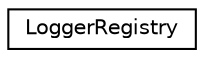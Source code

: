 digraph "Graphical Class Hierarchy"
{
 // LATEX_PDF_SIZE
  edge [fontname="Helvetica",fontsize="10",labelfontname="Helvetica",labelfontsize="10"];
  node [fontname="Helvetica",fontsize="10",shape=record];
  rankdir="LR";
  Node0 [label="LoggerRegistry",height=0.2,width=0.4,color="black", fillcolor="white", style="filled",URL="$classarm__compute_1_1logging_1_1_logger_registry.xhtml",tooltip="Registry class holding all the instantiated loggers."];
}
